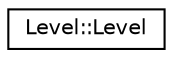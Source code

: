 digraph G
{
  edge [fontname="Helvetica",fontsize="10",labelfontname="Helvetica",labelfontsize="10"];
  node [fontname="Helvetica",fontsize="10",shape=record];
  rankdir="LR";
  Node1 [label="Level::Level",height=0.2,width=0.4,color="black", fillcolor="white", style="filled",URL="$class_level_1_1_level.html"];
}
